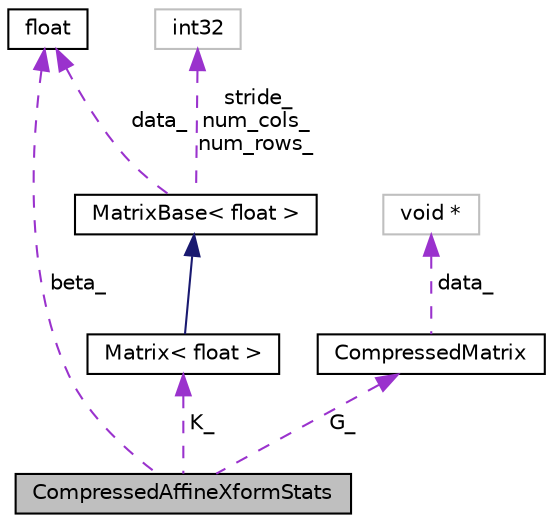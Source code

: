 digraph "CompressedAffineXformStats"
{
  edge [fontname="Helvetica",fontsize="10",labelfontname="Helvetica",labelfontsize="10"];
  node [fontname="Helvetica",fontsize="10",shape=record];
  Node1 [label="CompressedAffineXformStats",height=0.2,width=0.4,color="black", fillcolor="grey75", style="filled", fontcolor="black"];
  Node2 -> Node1 [dir="back",color="darkorchid3",fontsize="10",style="dashed",label=" beta_" ,fontname="Helvetica"];
  Node2 [label="float",height=0.2,width=0.4,color="black", fillcolor="white", style="filled",URL="$classfloat.html"];
  Node3 -> Node1 [dir="back",color="darkorchid3",fontsize="10",style="dashed",label=" G_" ,fontname="Helvetica"];
  Node3 [label="CompressedMatrix",height=0.2,width=0.4,color="black", fillcolor="white", style="filled",URL="$classkaldi_1_1CompressedMatrix.html"];
  Node4 -> Node3 [dir="back",color="darkorchid3",fontsize="10",style="dashed",label=" data_" ,fontname="Helvetica"];
  Node4 [label="void *",height=0.2,width=0.4,color="grey75", fillcolor="white", style="filled"];
  Node5 -> Node1 [dir="back",color="darkorchid3",fontsize="10",style="dashed",label=" K_" ,fontname="Helvetica"];
  Node5 [label="Matrix\< float \>",height=0.2,width=0.4,color="black", fillcolor="white", style="filled",URL="$classkaldi_1_1Matrix.html"];
  Node6 -> Node5 [dir="back",color="midnightblue",fontsize="10",style="solid",fontname="Helvetica"];
  Node6 [label="MatrixBase\< float \>",height=0.2,width=0.4,color="black", fillcolor="white", style="filled",URL="$classkaldi_1_1MatrixBase.html"];
  Node2 -> Node6 [dir="back",color="darkorchid3",fontsize="10",style="dashed",label=" data_" ,fontname="Helvetica"];
  Node7 -> Node6 [dir="back",color="darkorchid3",fontsize="10",style="dashed",label=" stride_\nnum_cols_\nnum_rows_" ,fontname="Helvetica"];
  Node7 [label="int32",height=0.2,width=0.4,color="grey75", fillcolor="white", style="filled"];
}
